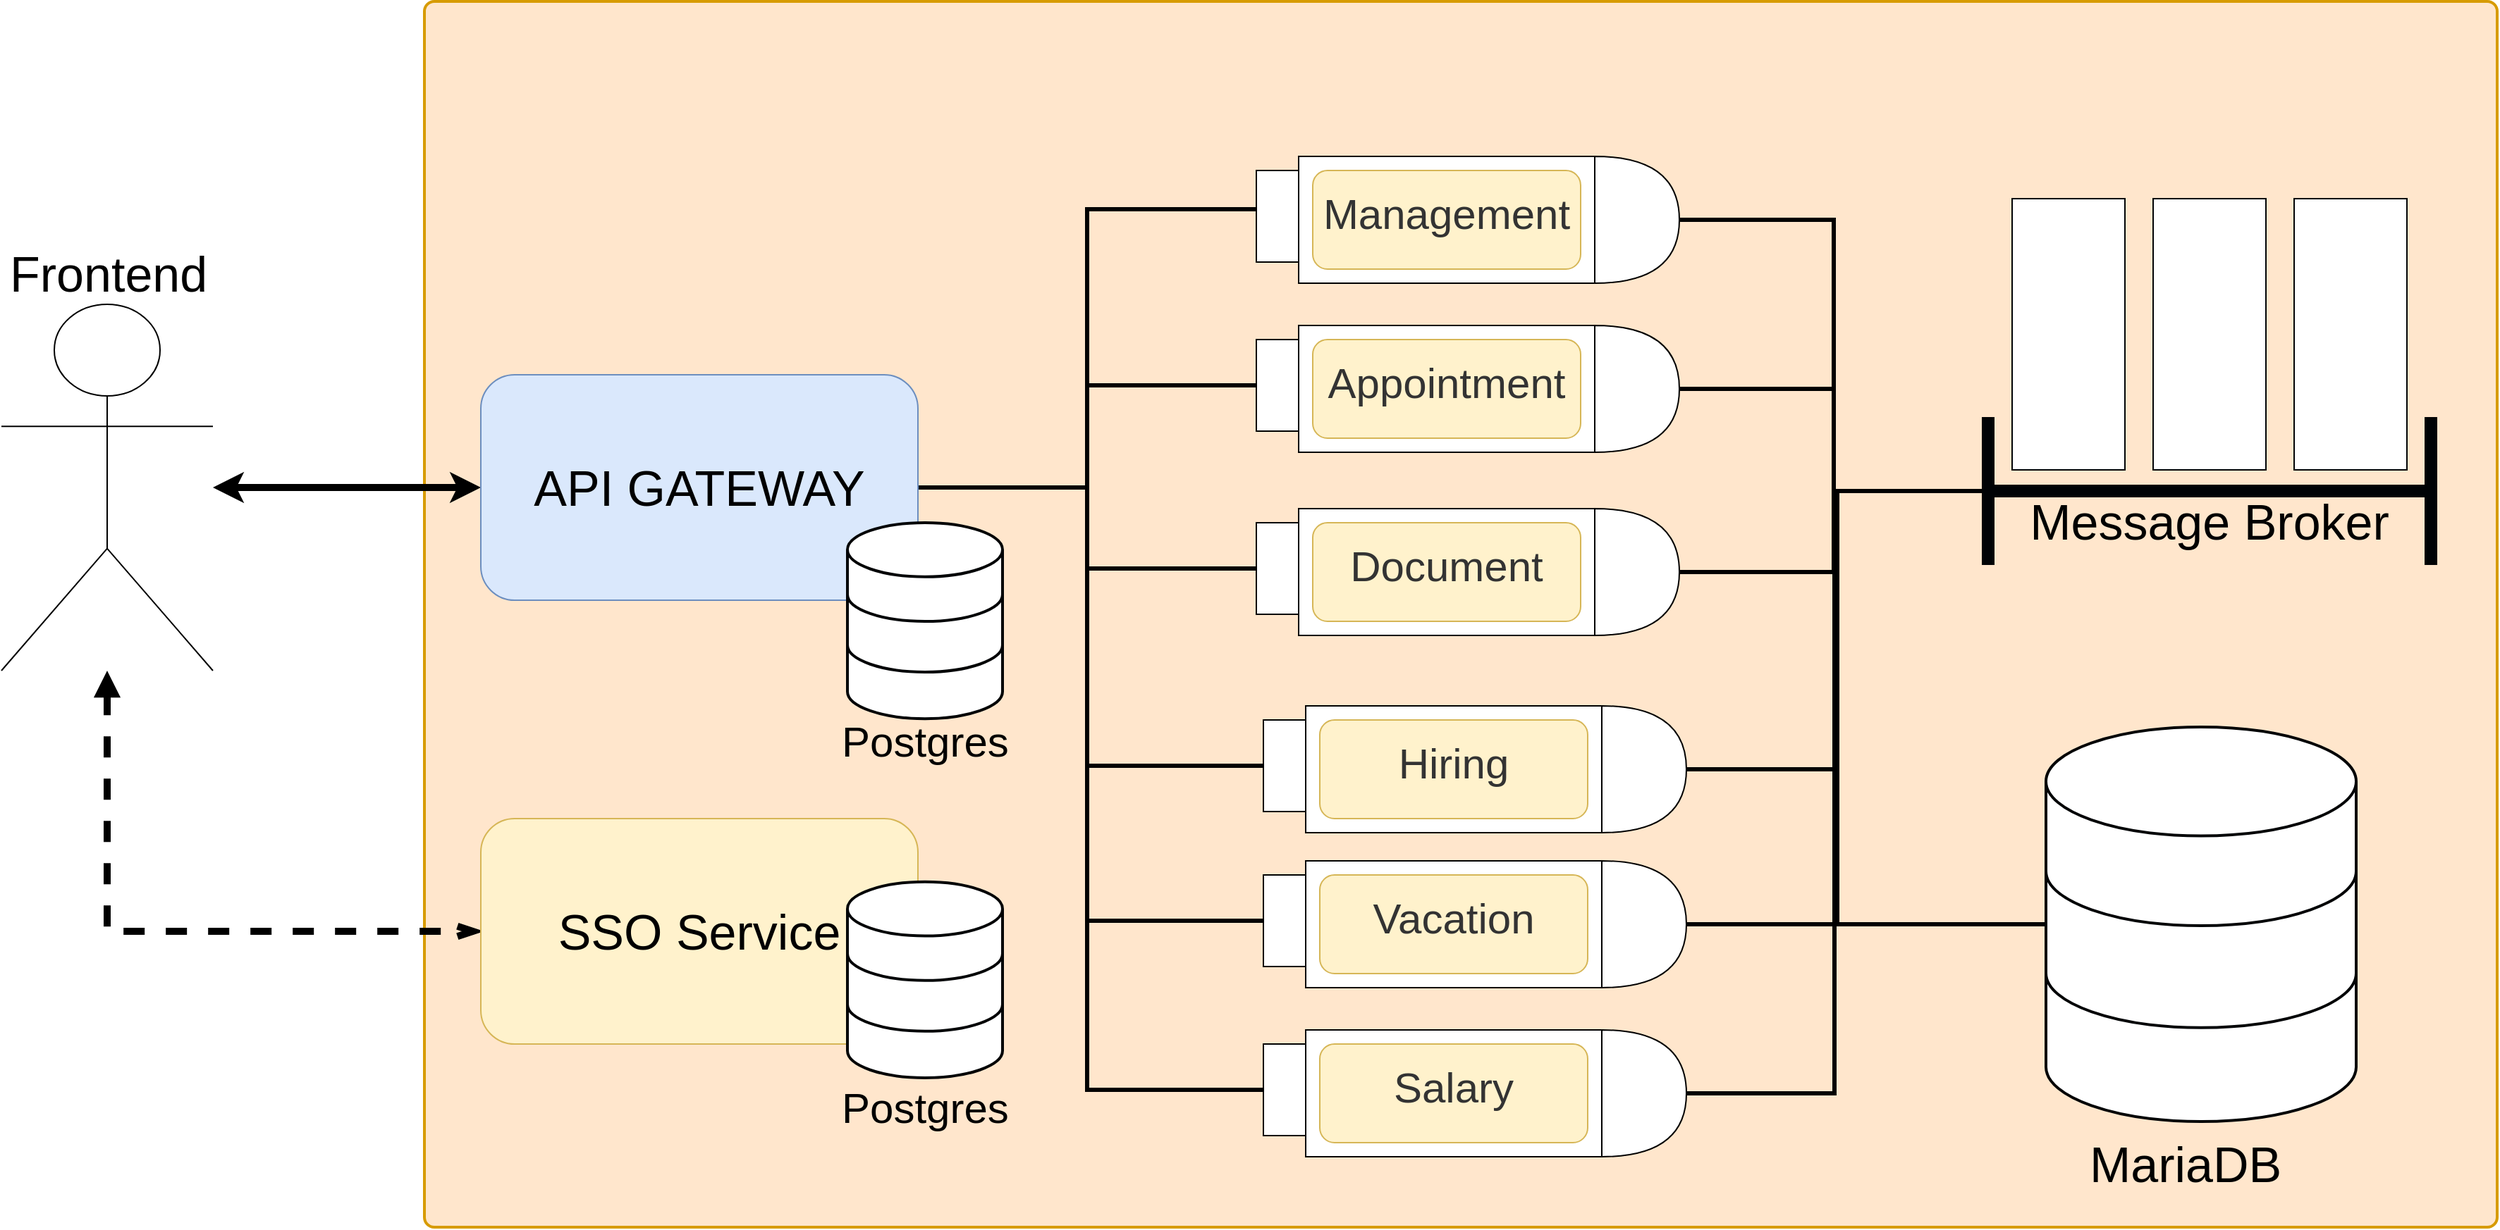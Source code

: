 <mxfile version="20.8.16" type="device" pages="3"><diagram id="cSNN79PYNdNSPv4F7xAm" name="Backend"><mxGraphModel dx="2876" dy="1273" grid="1" gridSize="10" guides="1" tooltips="1" connect="1" arrows="1" fold="1" page="1" pageScale="1" pageWidth="827" pageHeight="1169" math="0" shadow="0"><root><mxCell id="0"/><mxCell id="1" parent="0"/><mxCell id="87" value="" style="rounded=1;whiteSpace=wrap;html=1;absoluteArcSize=1;arcSize=14;strokeWidth=2;strokeColor=#d79b00;fontSize=35;fillColor=#ffe6cc;" parent="1" vertex="1"><mxGeometry x="-470" y="50" width="1470" height="870" as="geometry"/></mxCell><mxCell id="49" style="edgeStyle=orthogonalEdgeStyle;rounded=0;orthogonalLoop=1;jettySize=auto;html=1;entryX=0;entryY=0.5;entryDx=0;entryDy=0;fontSize=35;strokeWidth=5;startArrow=classic;startFill=1;" parent="1" source="eByOiYNADUTrQ8LfuvtY-17" target="47" edge="1"><mxGeometry relative="1" as="geometry"/></mxCell><mxCell id="51" style="edgeStyle=orthogonalEdgeStyle;rounded=0;orthogonalLoop=1;jettySize=auto;html=1;entryX=0;entryY=0.5;entryDx=0;entryDy=0;strokeWidth=5;fontSize=35;dashed=1;endArrow=openThin;endFill=0;startArrow=block;startFill=1;" parent="1" source="eByOiYNADUTrQ8LfuvtY-17" target="50" edge="1"><mxGeometry relative="1" as="geometry"><Array as="points"><mxPoint x="-695" y="710"/></Array></mxGeometry></mxCell><mxCell id="eByOiYNADUTrQ8LfuvtY-17" value="" style="shape=umlActor;verticalLabelPosition=bottom;verticalAlign=top;html=1;outlineConnect=0;fontSize=29;" parent="1" vertex="1"><mxGeometry x="-770" y="265" width="150" height="260" as="geometry"/></mxCell><mxCell id="3" value="" style="rounded=0;whiteSpace=wrap;html=1;" parent="1" vertex="1"><mxGeometry x="150" y="410" width="210" height="90" as="geometry"/></mxCell><mxCell id="5" value="" style="rounded=1;whiteSpace=wrap;html=1;fillColor=#fff2cc;strokeColor=#d6b656;" parent="1" vertex="1"><mxGeometry x="160" y="420" width="190" height="70" as="geometry"/></mxCell><mxCell id="6" value="Document" style="text;strokeColor=none;fillColor=none;align=center;verticalAlign=middle;spacingLeft=4;spacingRight=4;overflow=hidden;points=[[0,0.5],[1,0.5]];portConstraint=eastwest;rotatable=0;fontSize=30;fontColor=#333333;" parent="1" vertex="1"><mxGeometry x="130" y="420" width="250" height="55" as="geometry"/></mxCell><mxCell id="7" value="" style="rounded=0;whiteSpace=wrap;html=1;" parent="1" vertex="1"><mxGeometry x="155" y="550" width="210" height="90" as="geometry"/></mxCell><mxCell id="8" value="" style="rounded=1;whiteSpace=wrap;html=1;fillColor=#fff2cc;strokeColor=#d6b656;" parent="1" vertex="1"><mxGeometry x="165" y="560" width="190" height="70" as="geometry"/></mxCell><mxCell id="9" value="Hiring" style="text;strokeColor=none;fillColor=none;align=center;verticalAlign=middle;spacingLeft=4;spacingRight=4;overflow=hidden;points=[[0,0.5],[1,0.5]];portConstraint=eastwest;rotatable=0;fontSize=30;fontColor=#333333;" parent="1" vertex="1"><mxGeometry x="135" y="560" width="250" height="55" as="geometry"/></mxCell><mxCell id="13" value="" style="rounded=0;whiteSpace=wrap;html=1;" parent="1" vertex="1"><mxGeometry x="150" y="280" width="210" height="90" as="geometry"/></mxCell><mxCell id="14" value="" style="rounded=1;whiteSpace=wrap;html=1;fillColor=#fff2cc;strokeColor=#d6b656;" parent="1" vertex="1"><mxGeometry x="160" y="290" width="190" height="70" as="geometry"/></mxCell><mxCell id="15" value="Appointment" style="text;strokeColor=none;fillColor=none;align=center;verticalAlign=middle;spacingLeft=4;spacingRight=4;overflow=hidden;points=[[0,0.5],[1,0.5]];portConstraint=eastwest;rotatable=0;fontSize=30;fontColor=#333333;" parent="1" vertex="1"><mxGeometry x="130" y="290" width="250" height="55" as="geometry"/></mxCell><mxCell id="24" value="" style="rounded=0;whiteSpace=wrap;html=1;" parent="1" vertex="1"><mxGeometry x="155" y="660" width="210" height="90" as="geometry"/></mxCell><mxCell id="25" value="" style="rounded=1;whiteSpace=wrap;html=1;fillColor=#fff2cc;strokeColor=#d6b656;" parent="1" vertex="1"><mxGeometry x="165" y="670" width="190" height="70" as="geometry"/></mxCell><mxCell id="26" value="Vacation" style="text;strokeColor=none;fillColor=none;align=center;verticalAlign=middle;spacingLeft=4;spacingRight=4;overflow=hidden;points=[[0,0.5],[1,0.5]];portConstraint=eastwest;rotatable=0;fontSize=30;fontColor=#333333;" parent="1" vertex="1"><mxGeometry x="135" y="670" width="250" height="55" as="geometry"/></mxCell><mxCell id="27" value="" style="rounded=0;whiteSpace=wrap;html=1;" parent="1" vertex="1"><mxGeometry x="155" y="780" width="210" height="90" as="geometry"/></mxCell><mxCell id="28" value="" style="rounded=1;whiteSpace=wrap;html=1;fillColor=#fff2cc;strokeColor=#d6b656;" parent="1" vertex="1"><mxGeometry x="165" y="790" width="190" height="70" as="geometry"/></mxCell><mxCell id="29" value="Salary" style="text;strokeColor=none;fillColor=none;align=center;verticalAlign=middle;spacingLeft=4;spacingRight=4;overflow=hidden;points=[[0,0.5],[1,0.5]];portConstraint=eastwest;rotatable=0;fontSize=30;fontColor=#333333;" parent="1" vertex="1"><mxGeometry x="135" y="790" width="250" height="55" as="geometry"/></mxCell><mxCell id="30" value="" style="rounded=0;whiteSpace=wrap;html=1;" parent="1" vertex="1"><mxGeometry x="150" y="160" width="210" height="90" as="geometry"/></mxCell><mxCell id="31" value="" style="rounded=1;whiteSpace=wrap;html=1;fillColor=#fff2cc;strokeColor=#d6b656;" parent="1" vertex="1"><mxGeometry x="160" y="170" width="190" height="70" as="geometry"/></mxCell><mxCell id="32" value="Management" style="text;strokeColor=none;fillColor=none;align=center;verticalAlign=middle;spacingLeft=4;spacingRight=4;overflow=hidden;points=[[0,0.5],[1,0.5]];portConstraint=eastwest;rotatable=0;fontSize=30;fontColor=#333333;" parent="1" vertex="1"><mxGeometry x="130" y="170" width="250" height="55" as="geometry"/></mxCell><mxCell id="34" value="" style="rounded=0;whiteSpace=wrap;html=1;" parent="1" vertex="1"><mxGeometry x="120" y="290" width="30" height="65" as="geometry"/></mxCell><mxCell id="35" value="" style="rounded=0;whiteSpace=wrap;html=1;" parent="1" vertex="1"><mxGeometry x="120" y="420" width="30" height="65" as="geometry"/></mxCell><mxCell id="36" value="" style="rounded=0;whiteSpace=wrap;html=1;" parent="1" vertex="1"><mxGeometry x="125" y="560" width="30" height="65" as="geometry"/></mxCell><mxCell id="37" value="" style="rounded=0;whiteSpace=wrap;html=1;" parent="1" vertex="1"><mxGeometry x="125" y="670" width="30" height="65" as="geometry"/></mxCell><mxCell id="38" value="" style="rounded=0;whiteSpace=wrap;html=1;" parent="1" vertex="1"><mxGeometry x="125" y="790" width="30" height="65" as="geometry"/></mxCell><mxCell id="78" style="edgeStyle=orthogonalEdgeStyle;rounded=0;orthogonalLoop=1;jettySize=auto;html=1;entryX=0;entryY=0.5;entryDx=0;entryDy=0;entryPerimeter=0;strokeWidth=3;fontSize=35;startArrow=none;startFill=0;endArrow=none;endFill=0;" parent="1" source="39" target="67" edge="1"><mxGeometry relative="1" as="geometry"/></mxCell><mxCell id="39" value="" style="shape=or;whiteSpace=wrap;html=1;" parent="1" vertex="1"><mxGeometry x="360" y="160" width="60" height="90" as="geometry"/></mxCell><mxCell id="79" style="edgeStyle=orthogonalEdgeStyle;rounded=0;orthogonalLoop=1;jettySize=auto;html=1;entryX=0;entryY=0.5;entryDx=0;entryDy=0;entryPerimeter=0;strokeWidth=3;fontSize=35;startArrow=none;startFill=0;endArrow=none;endFill=0;" parent="1" source="41" target="67" edge="1"><mxGeometry relative="1" as="geometry"/></mxCell><mxCell id="41" value="" style="shape=or;whiteSpace=wrap;html=1;" parent="1" vertex="1"><mxGeometry x="360" y="280" width="60" height="90" as="geometry"/></mxCell><mxCell id="81" style="edgeStyle=orthogonalEdgeStyle;rounded=0;orthogonalLoop=1;jettySize=auto;html=1;entryX=0;entryY=0.5;entryDx=0;entryDy=0;entryPerimeter=0;strokeWidth=3;fontSize=35;startArrow=none;startFill=0;endArrow=none;endFill=0;" parent="1" source="42" target="67" edge="1"><mxGeometry relative="1" as="geometry"/></mxCell><mxCell id="42" value="" style="shape=or;whiteSpace=wrap;html=1;" parent="1" vertex="1"><mxGeometry x="360" y="410" width="60" height="90" as="geometry"/></mxCell><mxCell id="82" style="edgeStyle=orthogonalEdgeStyle;rounded=0;orthogonalLoop=1;jettySize=auto;html=1;entryX=0;entryY=0.5;entryDx=0;entryDy=0;entryPerimeter=0;strokeWidth=3;fontSize=35;startArrow=none;startFill=0;endArrow=none;endFill=0;" parent="1" source="43" target="67" edge="1"><mxGeometry relative="1" as="geometry"><Array as="points"><mxPoint x="530" y="595"/><mxPoint x="530" y="397"/></Array></mxGeometry></mxCell><mxCell id="43" value="" style="shape=or;whiteSpace=wrap;html=1;" parent="1" vertex="1"><mxGeometry x="365" y="550" width="60" height="90" as="geometry"/></mxCell><mxCell id="83" style="edgeStyle=orthogonalEdgeStyle;rounded=0;orthogonalLoop=1;jettySize=auto;html=1;entryX=0;entryY=0.5;entryDx=0;entryDy=0;entryPerimeter=0;strokeWidth=3;fontSize=35;startArrow=none;startFill=0;endArrow=none;endFill=0;" parent="1" source="44" target="67" edge="1"><mxGeometry relative="1" as="geometry"><Array as="points"><mxPoint x="532" y="705"/><mxPoint x="532" y="397"/></Array></mxGeometry></mxCell><mxCell id="44" value="" style="shape=or;whiteSpace=wrap;html=1;" parent="1" vertex="1"><mxGeometry x="365" y="660" width="60" height="90" as="geometry"/></mxCell><mxCell id="84" style="edgeStyle=orthogonalEdgeStyle;rounded=0;orthogonalLoop=1;jettySize=auto;html=1;entryX=0;entryY=0.5;entryDx=0;entryDy=0;entryPerimeter=0;strokeWidth=3;fontSize=35;startArrow=none;startFill=0;endArrow=none;endFill=0;" parent="1" source="45" target="67" edge="1"><mxGeometry relative="1" as="geometry"><Array as="points"><mxPoint x="530" y="825"/><mxPoint x="530" y="397"/></Array></mxGeometry></mxCell><mxCell id="45" value="" style="shape=or;whiteSpace=wrap;html=1;" parent="1" vertex="1"><mxGeometry x="365" y="780" width="60" height="90" as="geometry"/></mxCell><mxCell id="71" style="edgeStyle=orthogonalEdgeStyle;rounded=0;orthogonalLoop=1;jettySize=auto;html=1;entryX=0;entryY=0.5;entryDx=0;entryDy=0;strokeWidth=3;fontSize=35;startArrow=none;startFill=0;endArrow=none;endFill=0;" parent="1" source="47" target="32" edge="1"><mxGeometry relative="1" as="geometry"><Array as="points"><mxPoint y="395"/><mxPoint y="198"/></Array></mxGeometry></mxCell><mxCell id="72" style="edgeStyle=orthogonalEdgeStyle;rounded=0;orthogonalLoop=1;jettySize=auto;html=1;entryX=0;entryY=0.5;entryDx=0;entryDy=0;strokeWidth=3;fontSize=35;startArrow=none;startFill=0;endArrow=none;endFill=0;" parent="1" source="47" target="34" edge="1"><mxGeometry relative="1" as="geometry"/></mxCell><mxCell id="74" style="edgeStyle=orthogonalEdgeStyle;rounded=0;orthogonalLoop=1;jettySize=auto;html=1;entryX=0;entryY=0.5;entryDx=0;entryDy=0;strokeWidth=3;fontSize=35;startArrow=none;startFill=0;endArrow=none;endFill=0;" parent="1" source="47" target="35" edge="1"><mxGeometry relative="1" as="geometry"/></mxCell><mxCell id="75" style="edgeStyle=orthogonalEdgeStyle;rounded=0;orthogonalLoop=1;jettySize=auto;html=1;entryX=0;entryY=0.5;entryDx=0;entryDy=0;strokeWidth=3;fontSize=35;startArrow=none;startFill=0;endArrow=none;endFill=0;" parent="1" source="47" target="36" edge="1"><mxGeometry relative="1" as="geometry"><Array as="points"><mxPoint y="395"/><mxPoint y="593"/></Array></mxGeometry></mxCell><mxCell id="76" style="edgeStyle=orthogonalEdgeStyle;rounded=0;orthogonalLoop=1;jettySize=auto;html=1;entryX=0;entryY=0.5;entryDx=0;entryDy=0;strokeWidth=3;fontSize=35;startArrow=none;startFill=0;endArrow=none;endFill=0;" parent="1" source="47" target="37" edge="1"><mxGeometry relative="1" as="geometry"><Array as="points"><mxPoint y="395"/><mxPoint y="703"/></Array></mxGeometry></mxCell><mxCell id="77" style="edgeStyle=orthogonalEdgeStyle;rounded=0;orthogonalLoop=1;jettySize=auto;html=1;entryX=0;entryY=0.5;entryDx=0;entryDy=0;strokeWidth=3;fontSize=35;startArrow=none;startFill=0;endArrow=none;endFill=0;" parent="1" source="47" target="38" edge="1"><mxGeometry relative="1" as="geometry"><Array as="points"><mxPoint y="395"/><mxPoint y="823"/></Array></mxGeometry></mxCell><mxCell id="47" value="&lt;font style=&quot;font-size: 35px;&quot;&gt;API GATEWAY&lt;/font&gt;" style="rounded=1;whiteSpace=wrap;html=1;fillColor=#dae8fc;strokeColor=#6c8ebf;" parent="1" vertex="1"><mxGeometry x="-430" y="315" width="310" height="160" as="geometry"/></mxCell><mxCell id="50" value="&lt;span style=&quot;font-size: 35px;&quot;&gt;SSO Service&lt;/span&gt;" style="rounded=1;whiteSpace=wrap;html=1;fillColor=#fff2cc;strokeColor=#d6b656;" parent="1" vertex="1"><mxGeometry x="-430" y="630" width="310" height="160" as="geometry"/></mxCell><mxCell id="52" value="Frontend" style="text;strokeColor=none;fillColor=none;align=left;verticalAlign=middle;spacingLeft=4;spacingRight=4;overflow=hidden;points=[[0,0.5],[1,0.5]];portConstraint=eastwest;rotatable=0;whiteSpace=wrap;html=1;fontSize=35;" parent="1" vertex="1"><mxGeometry x="-770" y="210" width="160" height="65" as="geometry"/></mxCell><mxCell id="54" value="" style="html=1;verticalLabelPosition=bottom;align=center;labelBackgroundColor=#ffffff;verticalAlign=top;strokeWidth=2;strokeColor=#000305;shadow=0;dashed=0;shape=mxgraph.ios7.icons.data;fontSize=35;" parent="1" vertex="1"><mxGeometry x="-170" y="674.9" width="110" height="139.1" as="geometry"/></mxCell><mxCell id="55" value="" style="html=1;verticalLabelPosition=bottom;align=center;labelBackgroundColor=#ffffff;verticalAlign=top;strokeWidth=2;strokeColor=#000305;shadow=0;dashed=0;shape=mxgraph.ios7.icons.data;fontSize=35;" parent="1" vertex="1"><mxGeometry x="-170" y="420" width="110" height="139.1" as="geometry"/></mxCell><mxCell id="86" style="edgeStyle=orthogonalEdgeStyle;rounded=0;orthogonalLoop=1;jettySize=auto;html=1;strokeWidth=3;fontSize=35;startArrow=none;startFill=0;endArrow=none;endFill=0;" parent="1" source="57" edge="1"><mxGeometry relative="1" as="geometry"><mxPoint x="530" y="705" as="targetPoint"/></mxGeometry></mxCell><mxCell id="57" value="" style="html=1;verticalLabelPosition=bottom;align=center;labelBackgroundColor=#ffffff;verticalAlign=top;strokeWidth=2;strokeColor=#000305;shadow=0;dashed=0;shape=mxgraph.ios7.icons.data;fontSize=35;" parent="1" vertex="1"><mxGeometry x="680" y="565" width="220" height="280" as="geometry"/></mxCell><mxCell id="59" value="" style="rounded=0;whiteSpace=wrap;html=1;strokeColor=#000305;fontSize=35;" parent="1" vertex="1"><mxGeometry x="756" y="190" width="80" height="192.5" as="geometry"/></mxCell><mxCell id="62" value="" style="rounded=0;whiteSpace=wrap;html=1;strokeColor=#000305;fontSize=35;" parent="1" vertex="1"><mxGeometry x="656" y="190" width="80" height="192.5" as="geometry"/></mxCell><mxCell id="65" value="" style="rounded=0;whiteSpace=wrap;html=1;strokeColor=#000305;fontSize=35;" parent="1" vertex="1"><mxGeometry x="856" y="190" width="80" height="192.5" as="geometry"/></mxCell><mxCell id="67" value="&lt;br&gt;Message Broker" style="shape=crossbar;whiteSpace=wrap;html=1;rounded=1;strokeColor=#000305;fontSize=35;strokeWidth=9;" parent="1" vertex="1"><mxGeometry x="639" y="345" width="314" height="105" as="geometry"/></mxCell><mxCell id="33" value="" style="rounded=0;whiteSpace=wrap;html=1;" parent="1" vertex="1"><mxGeometry x="120" y="170" width="30" height="65" as="geometry"/></mxCell><mxCell id="91" value="&lt;font style=&quot;font-size: 30px;&quot;&gt;Postgres&lt;/font&gt;" style="text;strokeColor=none;fillColor=none;align=left;verticalAlign=middle;spacingLeft=4;spacingRight=4;overflow=hidden;points=[[0,0.5],[1,0.5]];portConstraint=eastwest;rotatable=0;whiteSpace=wrap;html=1;fontSize=35;" parent="1" vertex="1"><mxGeometry x="-180" y="540" width="130" height="65" as="geometry"/></mxCell><mxCell id="92" value="&lt;font style=&quot;font-size: 30px;&quot;&gt;Postgres&lt;/font&gt;" style="text;strokeColor=none;fillColor=none;align=left;verticalAlign=middle;spacingLeft=4;spacingRight=4;overflow=hidden;points=[[0,0.5],[1,0.5]];portConstraint=eastwest;rotatable=0;whiteSpace=wrap;html=1;fontSize=35;" parent="1" vertex="1"><mxGeometry x="-180" y="800" width="130" height="65" as="geometry"/></mxCell><mxCell id="93" value="&lt;font style=&quot;font-size: 35px;&quot;&gt;MariaDB&lt;/font&gt;" style="text;strokeColor=none;fillColor=none;align=left;verticalAlign=middle;spacingLeft=4;spacingRight=4;overflow=hidden;points=[[0,0.5],[1,0.5]];portConstraint=eastwest;rotatable=0;whiteSpace=wrap;html=1;fontSize=35;" parent="1" vertex="1"><mxGeometry x="705" y="830" width="170" height="90" as="geometry"/></mxCell><mxCell id="96" value="" style="shape=image;verticalLabelPosition=bottom;labelBackgroundColor=default;verticalAlign=top;aspect=fixed;imageAspect=0;image=https://cdn-icons-png.flaticon.com/512/919/919853.png;" parent="1" vertex="1"><mxGeometry x="-459" y="63" width="218" height="218" as="geometry"/></mxCell></root></mxGraphModel></diagram><diagram id="if_H9LjuRX3MoZg4JXY2" name="Frontend"><mxGraphModel dx="1912" dy="1188" grid="1" gridSize="10" guides="1" tooltips="1" connect="1" arrows="1" fold="1" page="1" pageScale="1" pageWidth="827" pageHeight="1169" math="0" shadow="0"><root><mxCell id="0"/><mxCell id="1" parent="0"/></root></mxGraphModel></diagram><diagram id="YUluPERKGGbkB1r2Y4Gp" name="Seite-3"><mxGraphModel dx="1434" dy="891" grid="1" gridSize="10" guides="1" tooltips="1" connect="1" arrows="1" fold="1" page="1" pageScale="1" pageWidth="827" pageHeight="1169" math="0" shadow="0"><root><mxCell id="0"/><mxCell id="1" parent="0"/></root></mxGraphModel></diagram></mxfile>